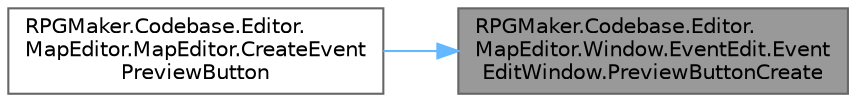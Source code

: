digraph "RPGMaker.Codebase.Editor.MapEditor.Window.EventEdit.EventEditWindow.PreviewButtonCreate"
{
 // LATEX_PDF_SIZE
  bgcolor="transparent";
  edge [fontname=Helvetica,fontsize=10,labelfontname=Helvetica,labelfontsize=10];
  node [fontname=Helvetica,fontsize=10,shape=box,height=0.2,width=0.4];
  rankdir="RL";
  Node1 [id="Node000001",label="RPGMaker.Codebase.Editor.\lMapEditor.Window.EventEdit.Event\lEditWindow.PreviewButtonCreate",height=0.2,width=0.4,color="gray40", fillcolor="grey60", style="filled", fontcolor="black",tooltip="😁 プレビュー・ボタン作成"];
  Node1 -> Node2 [id="edge1_Node000001_Node000002",dir="back",color="steelblue1",style="solid",tooltip=" "];
  Node2 [id="Node000002",label="RPGMaker.Codebase.Editor.\lMapEditor.MapEditor.CreateEvent\lPreviewButton",height=0.2,width=0.4,color="grey40", fillcolor="white", style="filled",URL="$d1/d2d/class_r_p_g_maker_1_1_codebase_1_1_editor_1_1_map_editor_1_1_map_editor.html#a2e2a8d63e2cb0cc0ad47752fd96842d8",tooltip="😁 プレビューボタンの作成"];
}
